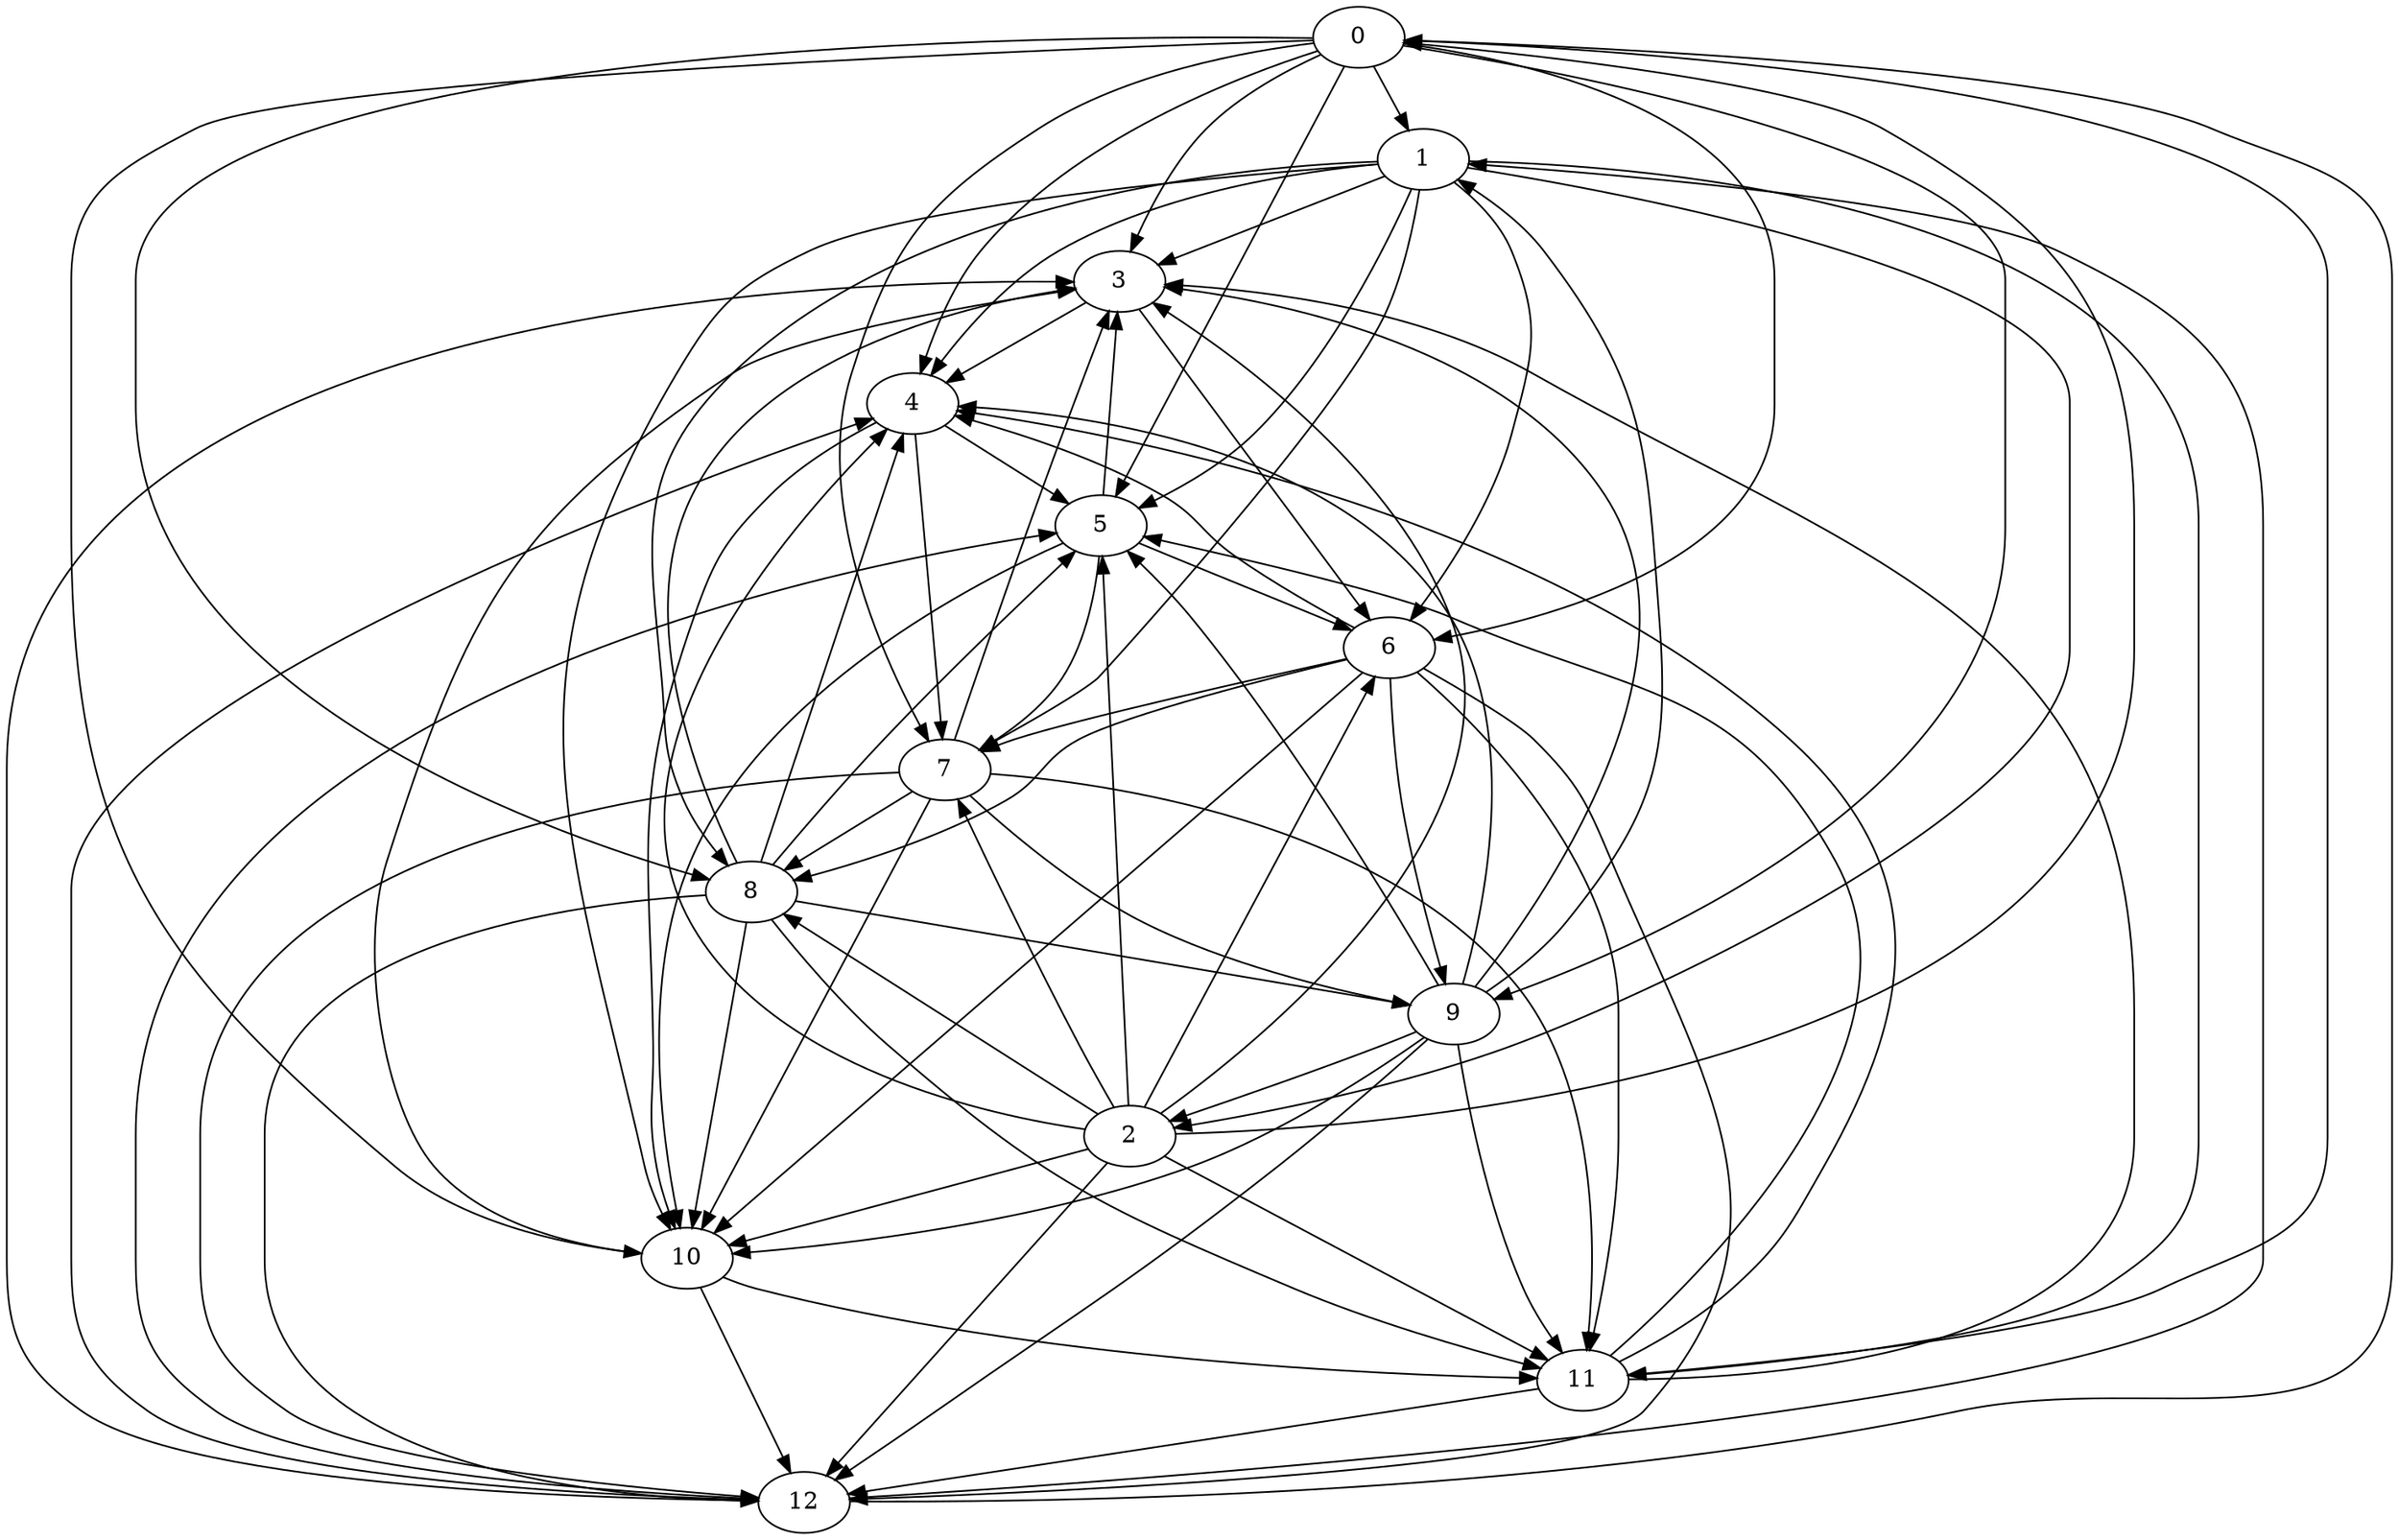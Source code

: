 digraph G {
0 -> 1;
0 -> 3;
0 -> 4;
0 -> 5;
0 -> 6;
0 -> 7;
0 -> 8;
0 -> 9;
0 -> 10;
0 -> 11;
1 -> 2;
1 -> 3;
1 -> 4;
1 -> 5;
1 -> 6;
1 -> 7;
1 -> 8;
1 -> 10;
1 -> 11;
2 -> 0;
2 -> 3;
2 -> 4;
2 -> 5;
2 -> 6;
2 -> 7;
2 -> 8;
2 -> 10;
2 -> 11;
2 -> 12;
3 -> 4;
3 -> 6;
4 -> 5;
4 -> 7;
4 -> 10;
5 -> 3;
5 -> 6;
5 -> 7;
5 -> 10;
6 -> 4;
6 -> 7;
6 -> 8;
6 -> 9;
6 -> 10;
6 -> 11;
6 -> 12;
7 -> 3;
7 -> 8;
7 -> 9;
7 -> 10;
7 -> 11;
7 -> 12;
8 -> 3;
8 -> 4;
8 -> 5;
8 -> 9;
8 -> 10;
8 -> 11;
8 -> 12;
9 -> 1;
9 -> 2;
9 -> 3;
9 -> 4;
9 -> 5;
9 -> 10;
9 -> 11;
9 -> 12;
10 -> 3;
10 -> 11;
10 -> 12;
11 -> 3;
11 -> 4;
11 -> 5;
11 -> 12;
12 -> 0;
12 -> 1;
12 -> 3;
12 -> 4;
12 -> 5;
}